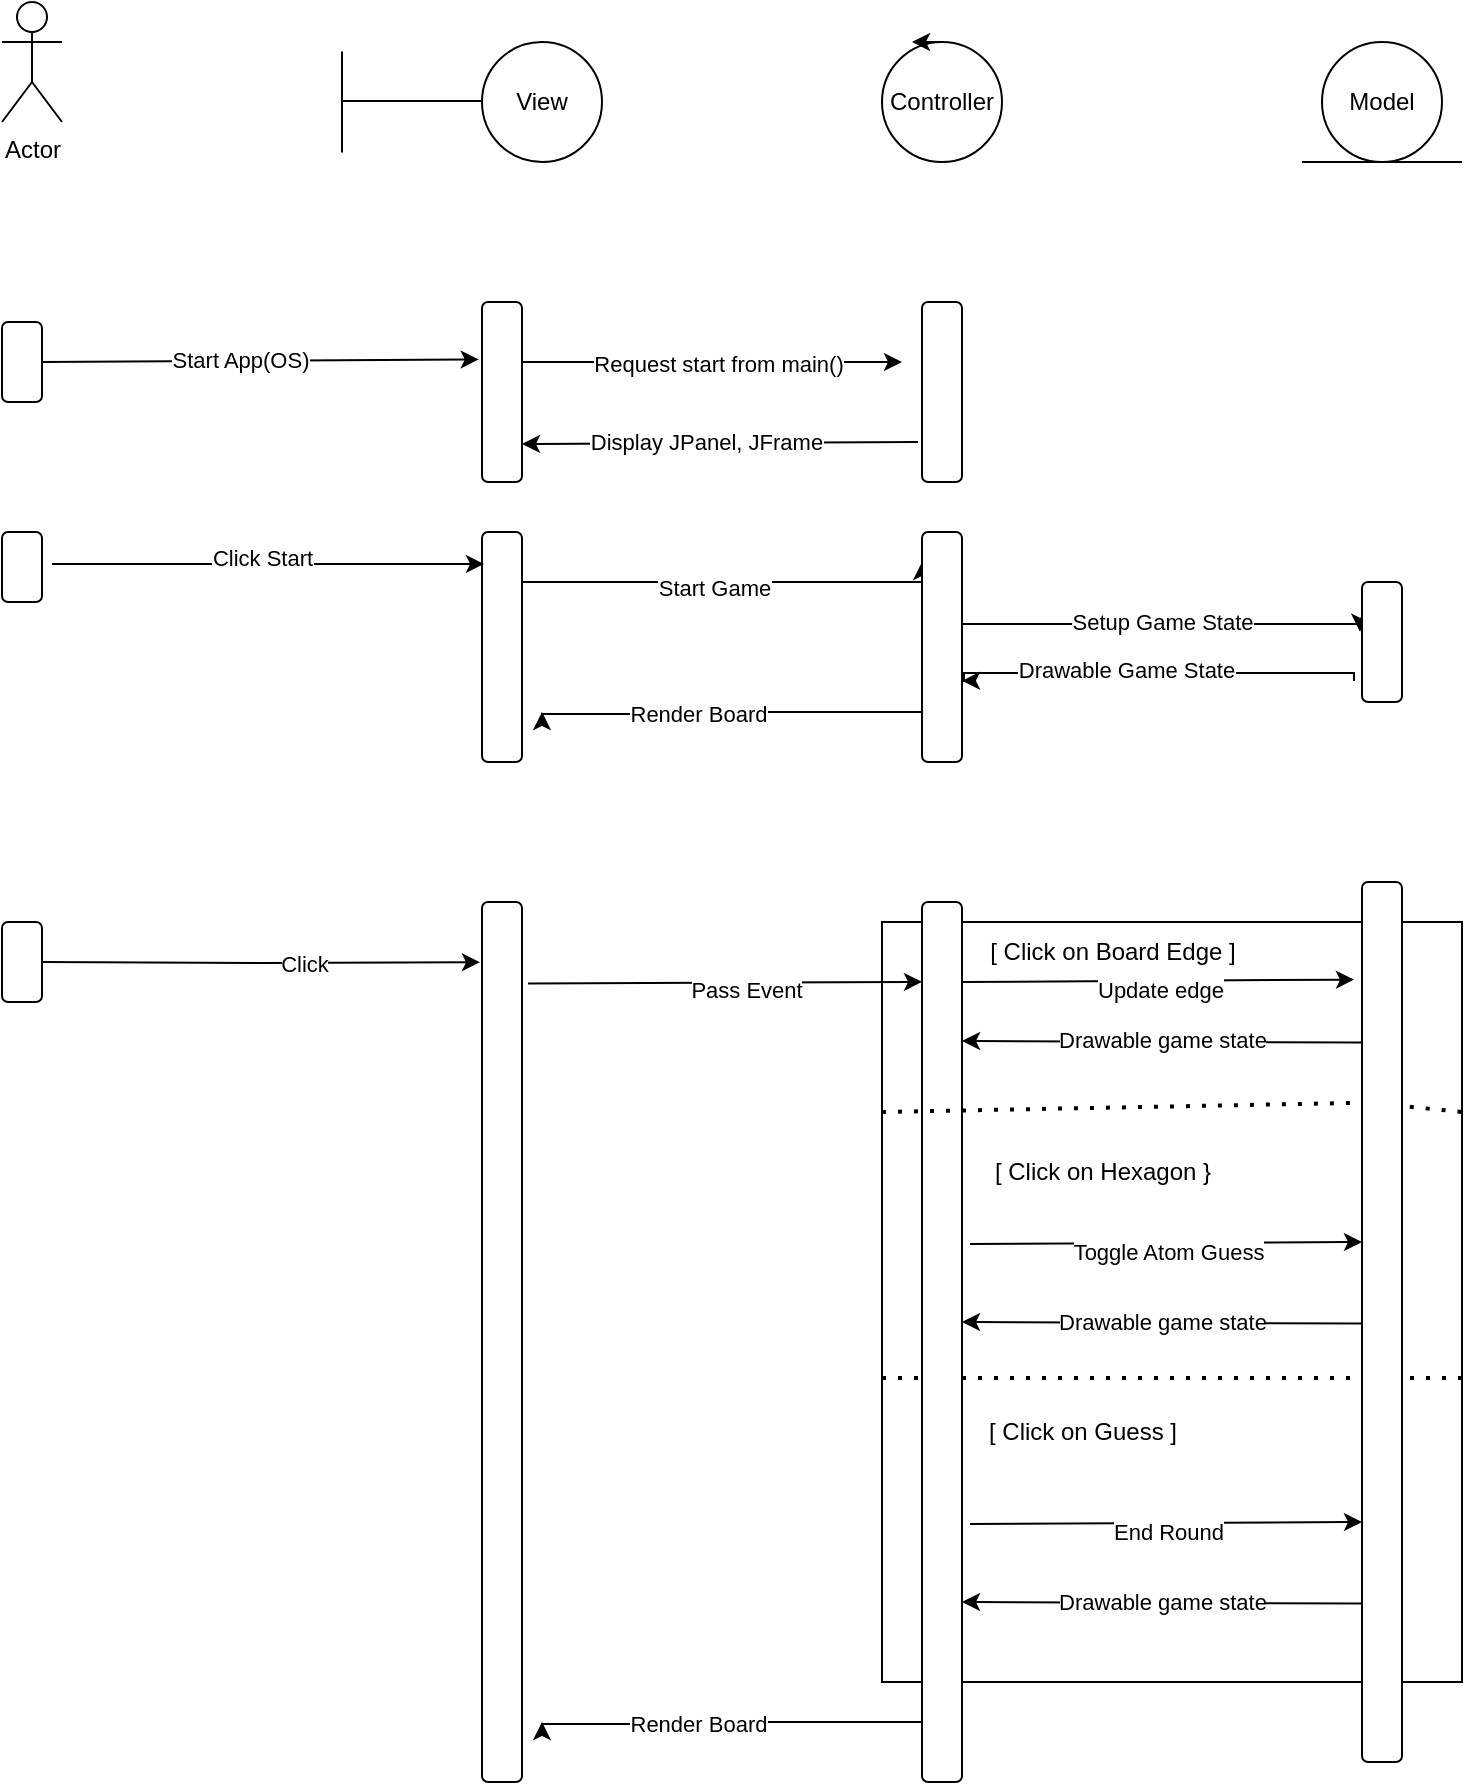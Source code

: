 <mxfile version="23.1.1" type="github">
  <diagram name="Page-1" id="0783ab3e-0a74-02c8-0abd-f7b4e66b4bec">
    <mxGraphModel dx="1434" dy="748" grid="1" gridSize="10" guides="1" tooltips="1" connect="1" arrows="1" fold="1" page="1" pageScale="1" pageWidth="850" pageHeight="1100" background="none" math="0" shadow="0">
      <root>
        <mxCell id="0" />
        <mxCell id="1" parent="0" />
        <mxCell id="0SJwV0g8CGnocQBkbz13-1" value="View" style="ellipse;whiteSpace=wrap;html=1;aspect=fixed;" parent="1" vertex="1">
          <mxGeometry x="270" y="80" width="60" height="60" as="geometry" />
        </mxCell>
        <mxCell id="0SJwV0g8CGnocQBkbz13-2" value="" style="endArrow=none;html=1;rounded=0;" parent="1" edge="1">
          <mxGeometry width="50" height="50" relative="1" as="geometry">
            <mxPoint x="200" y="109.5" as="sourcePoint" />
            <mxPoint x="270" y="109.5" as="targetPoint" />
          </mxGeometry>
        </mxCell>
        <mxCell id="0SJwV0g8CGnocQBkbz13-3" value="" style="endArrow=none;html=1;rounded=0;" parent="1" edge="1">
          <mxGeometry width="50" height="50" relative="1" as="geometry">
            <mxPoint x="200" y="84.75" as="sourcePoint" />
            <mxPoint x="200" y="135.25" as="targetPoint" />
          </mxGeometry>
        </mxCell>
        <mxCell id="0SJwV0g8CGnocQBkbz13-4" value="Controller" style="ellipse;whiteSpace=wrap;html=1;aspect=fixed;" parent="1" vertex="1">
          <mxGeometry x="470" y="80" width="60" height="60" as="geometry" />
        </mxCell>
        <mxCell id="0SJwV0g8CGnocQBkbz13-5" value="" style="endArrow=classic;html=1;rounded=0;" parent="1" edge="1">
          <mxGeometry width="50" height="50" relative="1" as="geometry">
            <mxPoint x="500" y="80" as="sourcePoint" />
            <mxPoint x="485" y="80" as="targetPoint" />
          </mxGeometry>
        </mxCell>
        <mxCell id="0SJwV0g8CGnocQBkbz13-6" value="Model" style="ellipse;whiteSpace=wrap;html=1;aspect=fixed;" parent="1" vertex="1">
          <mxGeometry x="690" y="80" width="60" height="60" as="geometry" />
        </mxCell>
        <mxCell id="0SJwV0g8CGnocQBkbz13-7" value="" style="endArrow=none;html=1;rounded=0;" parent="1" edge="1">
          <mxGeometry width="50" height="50" relative="1" as="geometry">
            <mxPoint x="680" y="140" as="sourcePoint" />
            <mxPoint x="760" y="140" as="targetPoint" />
          </mxGeometry>
        </mxCell>
        <mxCell id="0SJwV0g8CGnocQBkbz13-9" value="Actor" style="shape=umlActor;verticalLabelPosition=bottom;verticalAlign=top;html=1;" parent="1" vertex="1">
          <mxGeometry x="30" y="60" width="30" height="60" as="geometry" />
        </mxCell>
        <mxCell id="0SJwV0g8CGnocQBkbz13-10" value="" style="rounded=1;whiteSpace=wrap;html=1;" parent="1" vertex="1">
          <mxGeometry x="30" y="220" width="20" height="40" as="geometry" />
        </mxCell>
        <mxCell id="PHyB6LSXmocIQJ1nIGdY-13" style="edgeStyle=orthogonalEdgeStyle;rounded=0;orthogonalLoop=1;jettySize=auto;html=1;entryX=-0.05;entryY=0.237;entryDx=0;entryDy=0;entryPerimeter=0;" parent="1" edge="1">
          <mxGeometry relative="1" as="geometry">
            <Array as="points">
              <mxPoint x="709" y="371" />
            </Array>
            <mxPoint x="510" y="371" as="sourcePoint" />
            <mxPoint x="709" y="374.86" as="targetPoint" />
          </mxGeometry>
        </mxCell>
        <mxCell id="PHyB6LSXmocIQJ1nIGdY-14" value="Setup Game State" style="edgeLabel;html=1;align=center;verticalAlign=middle;resizable=0;points=[];" parent="PHyB6LSXmocIQJ1nIGdY-13" vertex="1" connectable="0">
          <mxGeometry x="-0.461" y="-1" relative="1" as="geometry">
            <mxPoint x="45" y="-2" as="offset" />
          </mxGeometry>
        </mxCell>
        <mxCell id="PHyB6LSXmocIQJ1nIGdY-18" style="edgeStyle=orthogonalEdgeStyle;rounded=0;orthogonalLoop=1;jettySize=auto;html=1;" parent="1" edge="1">
          <mxGeometry relative="1" as="geometry">
            <mxPoint x="300" y="415" as="targetPoint" />
            <Array as="points">
              <mxPoint x="400" y="415" />
              <mxPoint x="400" y="416" />
            </Array>
            <mxPoint x="490" y="415" as="sourcePoint" />
          </mxGeometry>
        </mxCell>
        <mxCell id="PHyB6LSXmocIQJ1nIGdY-19" value="Render Board" style="edgeLabel;html=1;align=center;verticalAlign=middle;resizable=0;points=[];" parent="PHyB6LSXmocIQJ1nIGdY-18" vertex="1" connectable="0">
          <mxGeometry x="0.176" relative="1" as="geometry">
            <mxPoint as="offset" />
          </mxGeometry>
        </mxCell>
        <mxCell id="0SJwV0g8CGnocQBkbz13-18" value="" style="endArrow=classic;html=1;rounded=0;entryX=-0.081;entryY=0.443;entryDx=0;entryDy=0;entryPerimeter=0;" parent="1" edge="1">
          <mxGeometry width="50" height="50" relative="1" as="geometry">
            <mxPoint x="50" y="240" as="sourcePoint" />
            <mxPoint x="268.38" y="238.73" as="targetPoint" />
          </mxGeometry>
        </mxCell>
        <mxCell id="0SJwV0g8CGnocQBkbz13-19" value="Start App(OS)" style="edgeLabel;html=1;align=center;verticalAlign=middle;resizable=0;points=[];" parent="0SJwV0g8CGnocQBkbz13-18" vertex="1" connectable="0">
          <mxGeometry x="-0.095" y="1" relative="1" as="geometry">
            <mxPoint as="offset" />
          </mxGeometry>
        </mxCell>
        <mxCell id="0SJwV0g8CGnocQBkbz13-22" value="" style="endArrow=classic;html=1;rounded=0;" parent="1" edge="1">
          <mxGeometry width="50" height="50" relative="1" as="geometry">
            <mxPoint x="290" y="240" as="sourcePoint" />
            <mxPoint x="480" y="240" as="targetPoint" />
          </mxGeometry>
        </mxCell>
        <mxCell id="0SJwV0g8CGnocQBkbz13-23" value="Request start from main()" style="edgeLabel;html=1;align=center;verticalAlign=middle;resizable=0;points=[];" parent="0SJwV0g8CGnocQBkbz13-22" vertex="1" connectable="0">
          <mxGeometry x="0.024" y="-1" relative="1" as="geometry">
            <mxPoint as="offset" />
          </mxGeometry>
        </mxCell>
        <mxCell id="0SJwV0g8CGnocQBkbz13-28" value="" style="endArrow=classic;html=1;rounded=0;" parent="1" edge="1">
          <mxGeometry width="50" height="50" relative="1" as="geometry">
            <mxPoint x="488" y="280" as="sourcePoint" />
            <mxPoint x="290" y="281" as="targetPoint" />
          </mxGeometry>
        </mxCell>
        <mxCell id="0SJwV0g8CGnocQBkbz13-29" value="Display JPanel, JFrame" style="edgeLabel;html=1;align=center;verticalAlign=middle;resizable=0;points=[];" parent="0SJwV0g8CGnocQBkbz13-28" vertex="1" connectable="0">
          <mxGeometry x="0.07" y="-1" relative="1" as="geometry">
            <mxPoint as="offset" />
          </mxGeometry>
        </mxCell>
        <mxCell id="0SJwV0g8CGnocQBkbz13-30" value="" style="rounded=1;whiteSpace=wrap;html=1;" parent="1" vertex="1">
          <mxGeometry x="30" y="325" width="20" height="35" as="geometry" />
        </mxCell>
        <mxCell id="0SJwV0g8CGnocQBkbz13-31" value="" style="rounded=1;whiteSpace=wrap;html=1;" parent="1" vertex="1">
          <mxGeometry x="270" y="325" width="20" height="115" as="geometry" />
        </mxCell>
        <mxCell id="0SJwV0g8CGnocQBkbz13-32" value="" style="endArrow=classic;html=1;rounded=0;exitX=1.1;exitY=0.16;exitDx=0;exitDy=0;exitPerimeter=0;entryX=-0.1;entryY=0.145;entryDx=0;entryDy=0;entryPerimeter=0;" parent="1" edge="1">
          <mxGeometry width="50" height="50" relative="1" as="geometry">
            <mxPoint x="55" y="341" as="sourcePoint" />
            <mxPoint x="271" y="340.95" as="targetPoint" />
          </mxGeometry>
        </mxCell>
        <mxCell id="PHyB6LSXmocIQJ1nIGdY-10" value="&lt;div&gt;Click Start&lt;/div&gt;" style="edgeLabel;html=1;align=center;verticalAlign=middle;resizable=0;points=[];" parent="0SJwV0g8CGnocQBkbz13-32" vertex="1" connectable="0">
          <mxGeometry x="-0.028" y="3" relative="1" as="geometry">
            <mxPoint as="offset" />
          </mxGeometry>
        </mxCell>
        <mxCell id="PHyB6LSXmocIQJ1nIGdY-11" style="edgeStyle=orthogonalEdgeStyle;rounded=0;orthogonalLoop=1;jettySize=auto;html=1;" parent="1" source="0SJwV0g8CGnocQBkbz13-31" edge="1">
          <mxGeometry relative="1" as="geometry">
            <mxPoint x="490" y="340" as="targetPoint" />
            <Array as="points">
              <mxPoint x="490" y="350" />
            </Array>
          </mxGeometry>
        </mxCell>
        <mxCell id="PHyB6LSXmocIQJ1nIGdY-12" value="Start Game" style="edgeLabel;html=1;align=center;verticalAlign=middle;resizable=0;points=[];" parent="PHyB6LSXmocIQJ1nIGdY-11" vertex="1" connectable="0">
          <mxGeometry x="-0.09" y="-3" relative="1" as="geometry">
            <mxPoint as="offset" />
          </mxGeometry>
        </mxCell>
        <mxCell id="PHyB6LSXmocIQJ1nIGdY-22" style="edgeStyle=orthogonalEdgeStyle;rounded=0;orthogonalLoop=1;jettySize=auto;html=1;entryX=-0.05;entryY=0.093;entryDx=0;entryDy=0;entryPerimeter=0;" parent="1" edge="1">
          <mxGeometry relative="1" as="geometry">
            <mxPoint x="50" y="540" as="sourcePoint" />
            <mxPoint x="269" y="540.105" as="targetPoint" />
          </mxGeometry>
        </mxCell>
        <mxCell id="PHyB6LSXmocIQJ1nIGdY-23" value="Click" style="edgeLabel;html=1;align=center;verticalAlign=middle;resizable=0;points=[];" parent="PHyB6LSXmocIQJ1nIGdY-22" vertex="1" connectable="0">
          <mxGeometry x="0.196" relative="1" as="geometry">
            <mxPoint as="offset" />
          </mxGeometry>
        </mxCell>
        <mxCell id="PHyB6LSXmocIQJ1nIGdY-27" value="" style="endArrow=classic;html=1;rounded=0;exitX=1.15;exitY=0.115;exitDx=0;exitDy=0;exitPerimeter=0;entryX=0.48;entryY=0.163;entryDx=0;entryDy=0;entryPerimeter=0;" parent="1" edge="1">
          <mxGeometry width="50" height="50" relative="1" as="geometry">
            <mxPoint x="293" y="550.775" as="sourcePoint" />
            <mxPoint x="490" y="549.935" as="targetPoint" />
          </mxGeometry>
        </mxCell>
        <mxCell id="PHyB6LSXmocIQJ1nIGdY-29" value="Pass Event" style="edgeLabel;html=1;align=center;verticalAlign=middle;resizable=0;points=[];" parent="PHyB6LSXmocIQJ1nIGdY-27" vertex="1" connectable="0">
          <mxGeometry x="0.102" y="-3" relative="1" as="geometry">
            <mxPoint as="offset" />
          </mxGeometry>
        </mxCell>
        <mxCell id="PHyB6LSXmocIQJ1nIGdY-28" value="[ Click on Board Edge ]" style="text;html=1;align=center;verticalAlign=middle;resizable=0;points=[];autosize=1;strokeColor=none;fillColor=none;" parent="1" vertex="1">
          <mxGeometry x="510" y="520" width="150" height="30" as="geometry" />
        </mxCell>
        <mxCell id="PHyB6LSXmocIQJ1nIGdY-31" value="" style="endArrow=classic;html=1;rounded=0;entryX=-0.2;entryY=0.46;entryDx=0;entryDy=0;entryPerimeter=0;" parent="1" edge="1">
          <mxGeometry width="50" height="50" relative="1" as="geometry">
            <mxPoint x="510" y="550" as="sourcePoint" />
            <mxPoint x="706" y="548.8" as="targetPoint" />
          </mxGeometry>
        </mxCell>
        <mxCell id="PHyB6LSXmocIQJ1nIGdY-33" value="Update edge" style="edgeLabel;html=1;align=center;verticalAlign=middle;resizable=0;points=[];" parent="PHyB6LSXmocIQJ1nIGdY-31" vertex="1" connectable="0">
          <mxGeometry x="0.011" y="-4" relative="1" as="geometry">
            <mxPoint as="offset" />
          </mxGeometry>
        </mxCell>
        <mxCell id="PHyB6LSXmocIQJ1nIGdY-32" value="" style="rounded=0;whiteSpace=wrap;html=1;fillColor=none;" parent="1" vertex="1">
          <mxGeometry x="470" y="520" width="290" height="380" as="geometry" />
        </mxCell>
        <mxCell id="0os6ojd2CrY8je5XpONj-3" style="edgeStyle=orthogonalEdgeStyle;rounded=0;orthogonalLoop=1;jettySize=auto;html=1;entryX=1.2;entryY=0.33;entryDx=0;entryDy=0;entryPerimeter=0;" edge="1" parent="1">
          <mxGeometry relative="1" as="geometry">
            <mxPoint x="706" y="399.5" as="sourcePoint" />
            <mxPoint x="510" y="399.4" as="targetPoint" />
            <Array as="points">
              <mxPoint x="706" y="395.5" />
              <mxPoint x="511" y="395.5" />
            </Array>
          </mxGeometry>
        </mxCell>
        <mxCell id="0os6ojd2CrY8je5XpONj-4" value="Drawable Game State" style="edgeLabel;html=1;align=center;verticalAlign=middle;resizable=0;points=[];" vertex="1" connectable="0" parent="0os6ojd2CrY8je5XpONj-3">
          <mxGeometry x="0.16" y="-2" relative="1" as="geometry">
            <mxPoint as="offset" />
          </mxGeometry>
        </mxCell>
        <mxCell id="0os6ojd2CrY8je5XpONj-5" value="" style="endArrow=classic;html=1;rounded=0;entryX=-0.2;entryY=0.46;entryDx=0;entryDy=0;entryPerimeter=0;" edge="1" parent="1">
          <mxGeometry width="50" height="50" relative="1" as="geometry">
            <mxPoint x="514" y="681" as="sourcePoint" />
            <mxPoint x="710" y="680" as="targetPoint" />
          </mxGeometry>
        </mxCell>
        <mxCell id="0os6ojd2CrY8je5XpONj-6" value="Toggle Atom Guess" style="edgeLabel;html=1;align=center;verticalAlign=middle;resizable=0;points=[];" vertex="1" connectable="0" parent="0os6ojd2CrY8je5XpONj-5">
          <mxGeometry x="0.011" y="-4" relative="1" as="geometry">
            <mxPoint as="offset" />
          </mxGeometry>
        </mxCell>
        <mxCell id="0os6ojd2CrY8je5XpONj-7" value="" style="endArrow=classic;html=1;rounded=0;entryX=-0.2;entryY=0.46;entryDx=0;entryDy=0;entryPerimeter=0;" edge="1" parent="1">
          <mxGeometry width="50" height="50" relative="1" as="geometry">
            <mxPoint x="514" y="821" as="sourcePoint" />
            <mxPoint x="710" y="820" as="targetPoint" />
          </mxGeometry>
        </mxCell>
        <mxCell id="0os6ojd2CrY8je5XpONj-8" value="End Round" style="edgeLabel;html=1;align=center;verticalAlign=middle;resizable=0;points=[];" vertex="1" connectable="0" parent="0os6ojd2CrY8je5XpONj-7">
          <mxGeometry x="0.011" y="-4" relative="1" as="geometry">
            <mxPoint as="offset" />
          </mxGeometry>
        </mxCell>
        <mxCell id="0os6ojd2CrY8je5XpONj-9" value="" style="endArrow=none;dashed=1;html=1;dashPattern=1 3;strokeWidth=2;rounded=0;exitX=0;exitY=0.25;exitDx=0;exitDy=0;entryX=1;entryY=0.25;entryDx=0;entryDy=0;" edge="1" parent="1" source="0os6ojd2CrY8je5XpONj-34" target="PHyB6LSXmocIQJ1nIGdY-32">
          <mxGeometry width="50" height="50" relative="1" as="geometry">
            <mxPoint x="650" y="680" as="sourcePoint" />
            <mxPoint x="700" y="630" as="targetPoint" />
          </mxGeometry>
        </mxCell>
        <mxCell id="0os6ojd2CrY8je5XpONj-11" value="[ Click on Hexagon }" style="text;html=1;align=center;verticalAlign=middle;resizable=0;points=[];autosize=1;strokeColor=none;fillColor=none;" vertex="1" parent="1">
          <mxGeometry x="510" y="630" width="140" height="30" as="geometry" />
        </mxCell>
        <mxCell id="0os6ojd2CrY8je5XpONj-12" value="[ Click on Guess ]" style="text;html=1;align=center;verticalAlign=middle;resizable=0;points=[];autosize=1;strokeColor=none;fillColor=none;" vertex="1" parent="1">
          <mxGeometry x="510" y="760" width="120" height="30" as="geometry" />
        </mxCell>
        <mxCell id="0os6ojd2CrY8je5XpONj-13" style="edgeStyle=orthogonalEdgeStyle;rounded=0;orthogonalLoop=1;jettySize=auto;html=1;" edge="1" parent="1">
          <mxGeometry relative="1" as="geometry">
            <mxPoint x="300" y="920" as="targetPoint" />
            <Array as="points">
              <mxPoint x="400" y="920" />
              <mxPoint x="400" y="921" />
            </Array>
            <mxPoint x="490" y="920" as="sourcePoint" />
          </mxGeometry>
        </mxCell>
        <mxCell id="0os6ojd2CrY8je5XpONj-14" value="Render Board" style="edgeLabel;html=1;align=center;verticalAlign=middle;resizable=0;points=[];" vertex="1" connectable="0" parent="0os6ojd2CrY8je5XpONj-13">
          <mxGeometry x="0.176" relative="1" as="geometry">
            <mxPoint as="offset" />
          </mxGeometry>
        </mxCell>
        <mxCell id="0os6ojd2CrY8je5XpONj-15" value="" style="endArrow=classic;html=1;rounded=0;entryX=1;entryY=0.493;entryDx=0;entryDy=0;entryPerimeter=0;" edge="1" parent="1">
          <mxGeometry width="50" height="50" relative="1" as="geometry">
            <mxPoint x="710" y="580.31" as="sourcePoint" />
            <mxPoint x="510" y="579.5" as="targetPoint" />
          </mxGeometry>
        </mxCell>
        <mxCell id="0os6ojd2CrY8je5XpONj-16" value="Drawable game state" style="edgeLabel;html=1;align=center;verticalAlign=middle;resizable=0;points=[];" vertex="1" connectable="0" parent="0os6ojd2CrY8je5XpONj-15">
          <mxGeometry x="0.041" y="-1" relative="1" as="geometry">
            <mxPoint x="4" as="offset" />
          </mxGeometry>
        </mxCell>
        <mxCell id="0os6ojd2CrY8je5XpONj-17" value="" style="endArrow=classic;html=1;rounded=0;entryX=1;entryY=0.493;entryDx=0;entryDy=0;entryPerimeter=0;" edge="1" parent="1">
          <mxGeometry width="50" height="50" relative="1" as="geometry">
            <mxPoint x="710" y="720.81" as="sourcePoint" />
            <mxPoint x="510" y="720" as="targetPoint" />
          </mxGeometry>
        </mxCell>
        <mxCell id="0os6ojd2CrY8je5XpONj-18" value="Drawable game state" style="edgeLabel;html=1;align=center;verticalAlign=middle;resizable=0;points=[];" vertex="1" connectable="0" parent="0os6ojd2CrY8je5XpONj-17">
          <mxGeometry x="0.041" y="-1" relative="1" as="geometry">
            <mxPoint x="4" as="offset" />
          </mxGeometry>
        </mxCell>
        <mxCell id="0os6ojd2CrY8je5XpONj-19" value="" style="endArrow=classic;html=1;rounded=0;entryX=1;entryY=0.493;entryDx=0;entryDy=0;entryPerimeter=0;" edge="1" parent="1">
          <mxGeometry width="50" height="50" relative="1" as="geometry">
            <mxPoint x="710" y="860.81" as="sourcePoint" />
            <mxPoint x="510" y="860" as="targetPoint" />
          </mxGeometry>
        </mxCell>
        <mxCell id="0os6ojd2CrY8je5XpONj-20" value="Drawable game state" style="edgeLabel;html=1;align=center;verticalAlign=middle;resizable=0;points=[];" vertex="1" connectable="0" parent="0os6ojd2CrY8je5XpONj-19">
          <mxGeometry x="0.041" y="-1" relative="1" as="geometry">
            <mxPoint x="4" as="offset" />
          </mxGeometry>
        </mxCell>
        <mxCell id="0os6ojd2CrY8je5XpONj-24" value="" style="endArrow=none;dashed=1;html=1;dashPattern=1 3;strokeWidth=2;rounded=0;entryX=-0.017;entryY=0.6;entryDx=0;entryDy=0;entryPerimeter=0;exitX=1;exitY=0.6;exitDx=0;exitDy=0;exitPerimeter=0;" edge="1" parent="1" source="PHyB6LSXmocIQJ1nIGdY-32" target="PHyB6LSXmocIQJ1nIGdY-32">
          <mxGeometry width="50" height="50" relative="1" as="geometry">
            <mxPoint x="650" y="740" as="sourcePoint" />
            <mxPoint x="700" y="690" as="targetPoint" />
          </mxGeometry>
        </mxCell>
        <mxCell id="0os6ojd2CrY8je5XpONj-27" value="" style="rounded=1;whiteSpace=wrap;html=1;" vertex="1" parent="1">
          <mxGeometry x="490" y="210" width="20" height="90" as="geometry" />
        </mxCell>
        <mxCell id="0os6ojd2CrY8je5XpONj-28" value="" style="rounded=1;whiteSpace=wrap;html=1;" vertex="1" parent="1">
          <mxGeometry x="490" y="325" width="20" height="115" as="geometry" />
        </mxCell>
        <mxCell id="0os6ojd2CrY8je5XpONj-29" value="" style="rounded=1;whiteSpace=wrap;html=1;" vertex="1" parent="1">
          <mxGeometry x="710" y="350" width="20" height="60" as="geometry" />
        </mxCell>
        <mxCell id="0os6ojd2CrY8je5XpONj-30" value="" style="rounded=1;whiteSpace=wrap;html=1;" vertex="1" parent="1">
          <mxGeometry x="270" y="210" width="20" height="90" as="geometry" />
        </mxCell>
        <mxCell id="0os6ojd2CrY8je5XpONj-31" value="" style="rounded=1;whiteSpace=wrap;html=1;" vertex="1" parent="1">
          <mxGeometry x="30" y="520" width="20" height="40" as="geometry" />
        </mxCell>
        <mxCell id="0os6ojd2CrY8je5XpONj-32" value="" style="rounded=1;whiteSpace=wrap;html=1;" vertex="1" parent="1">
          <mxGeometry x="270" y="510" width="20" height="440" as="geometry" />
        </mxCell>
        <mxCell id="0os6ojd2CrY8je5XpONj-33" value="" style="rounded=1;whiteSpace=wrap;html=1;" vertex="1" parent="1">
          <mxGeometry x="490" y="510" width="20" height="440" as="geometry" />
        </mxCell>
        <mxCell id="0os6ojd2CrY8je5XpONj-35" value="" style="endArrow=none;dashed=1;html=1;dashPattern=1 3;strokeWidth=2;rounded=0;exitX=0;exitY=0.25;exitDx=0;exitDy=0;entryX=1;entryY=0.25;entryDx=0;entryDy=0;" edge="1" parent="1" source="PHyB6LSXmocIQJ1nIGdY-32" target="0os6ojd2CrY8je5XpONj-34">
          <mxGeometry width="50" height="50" relative="1" as="geometry">
            <mxPoint x="470" y="615" as="sourcePoint" />
            <mxPoint x="760" y="615" as="targetPoint" />
          </mxGeometry>
        </mxCell>
        <mxCell id="0os6ojd2CrY8je5XpONj-34" value="" style="rounded=1;whiteSpace=wrap;html=1;" vertex="1" parent="1">
          <mxGeometry x="710" y="500" width="20" height="440" as="geometry" />
        </mxCell>
      </root>
    </mxGraphModel>
  </diagram>
</mxfile>
